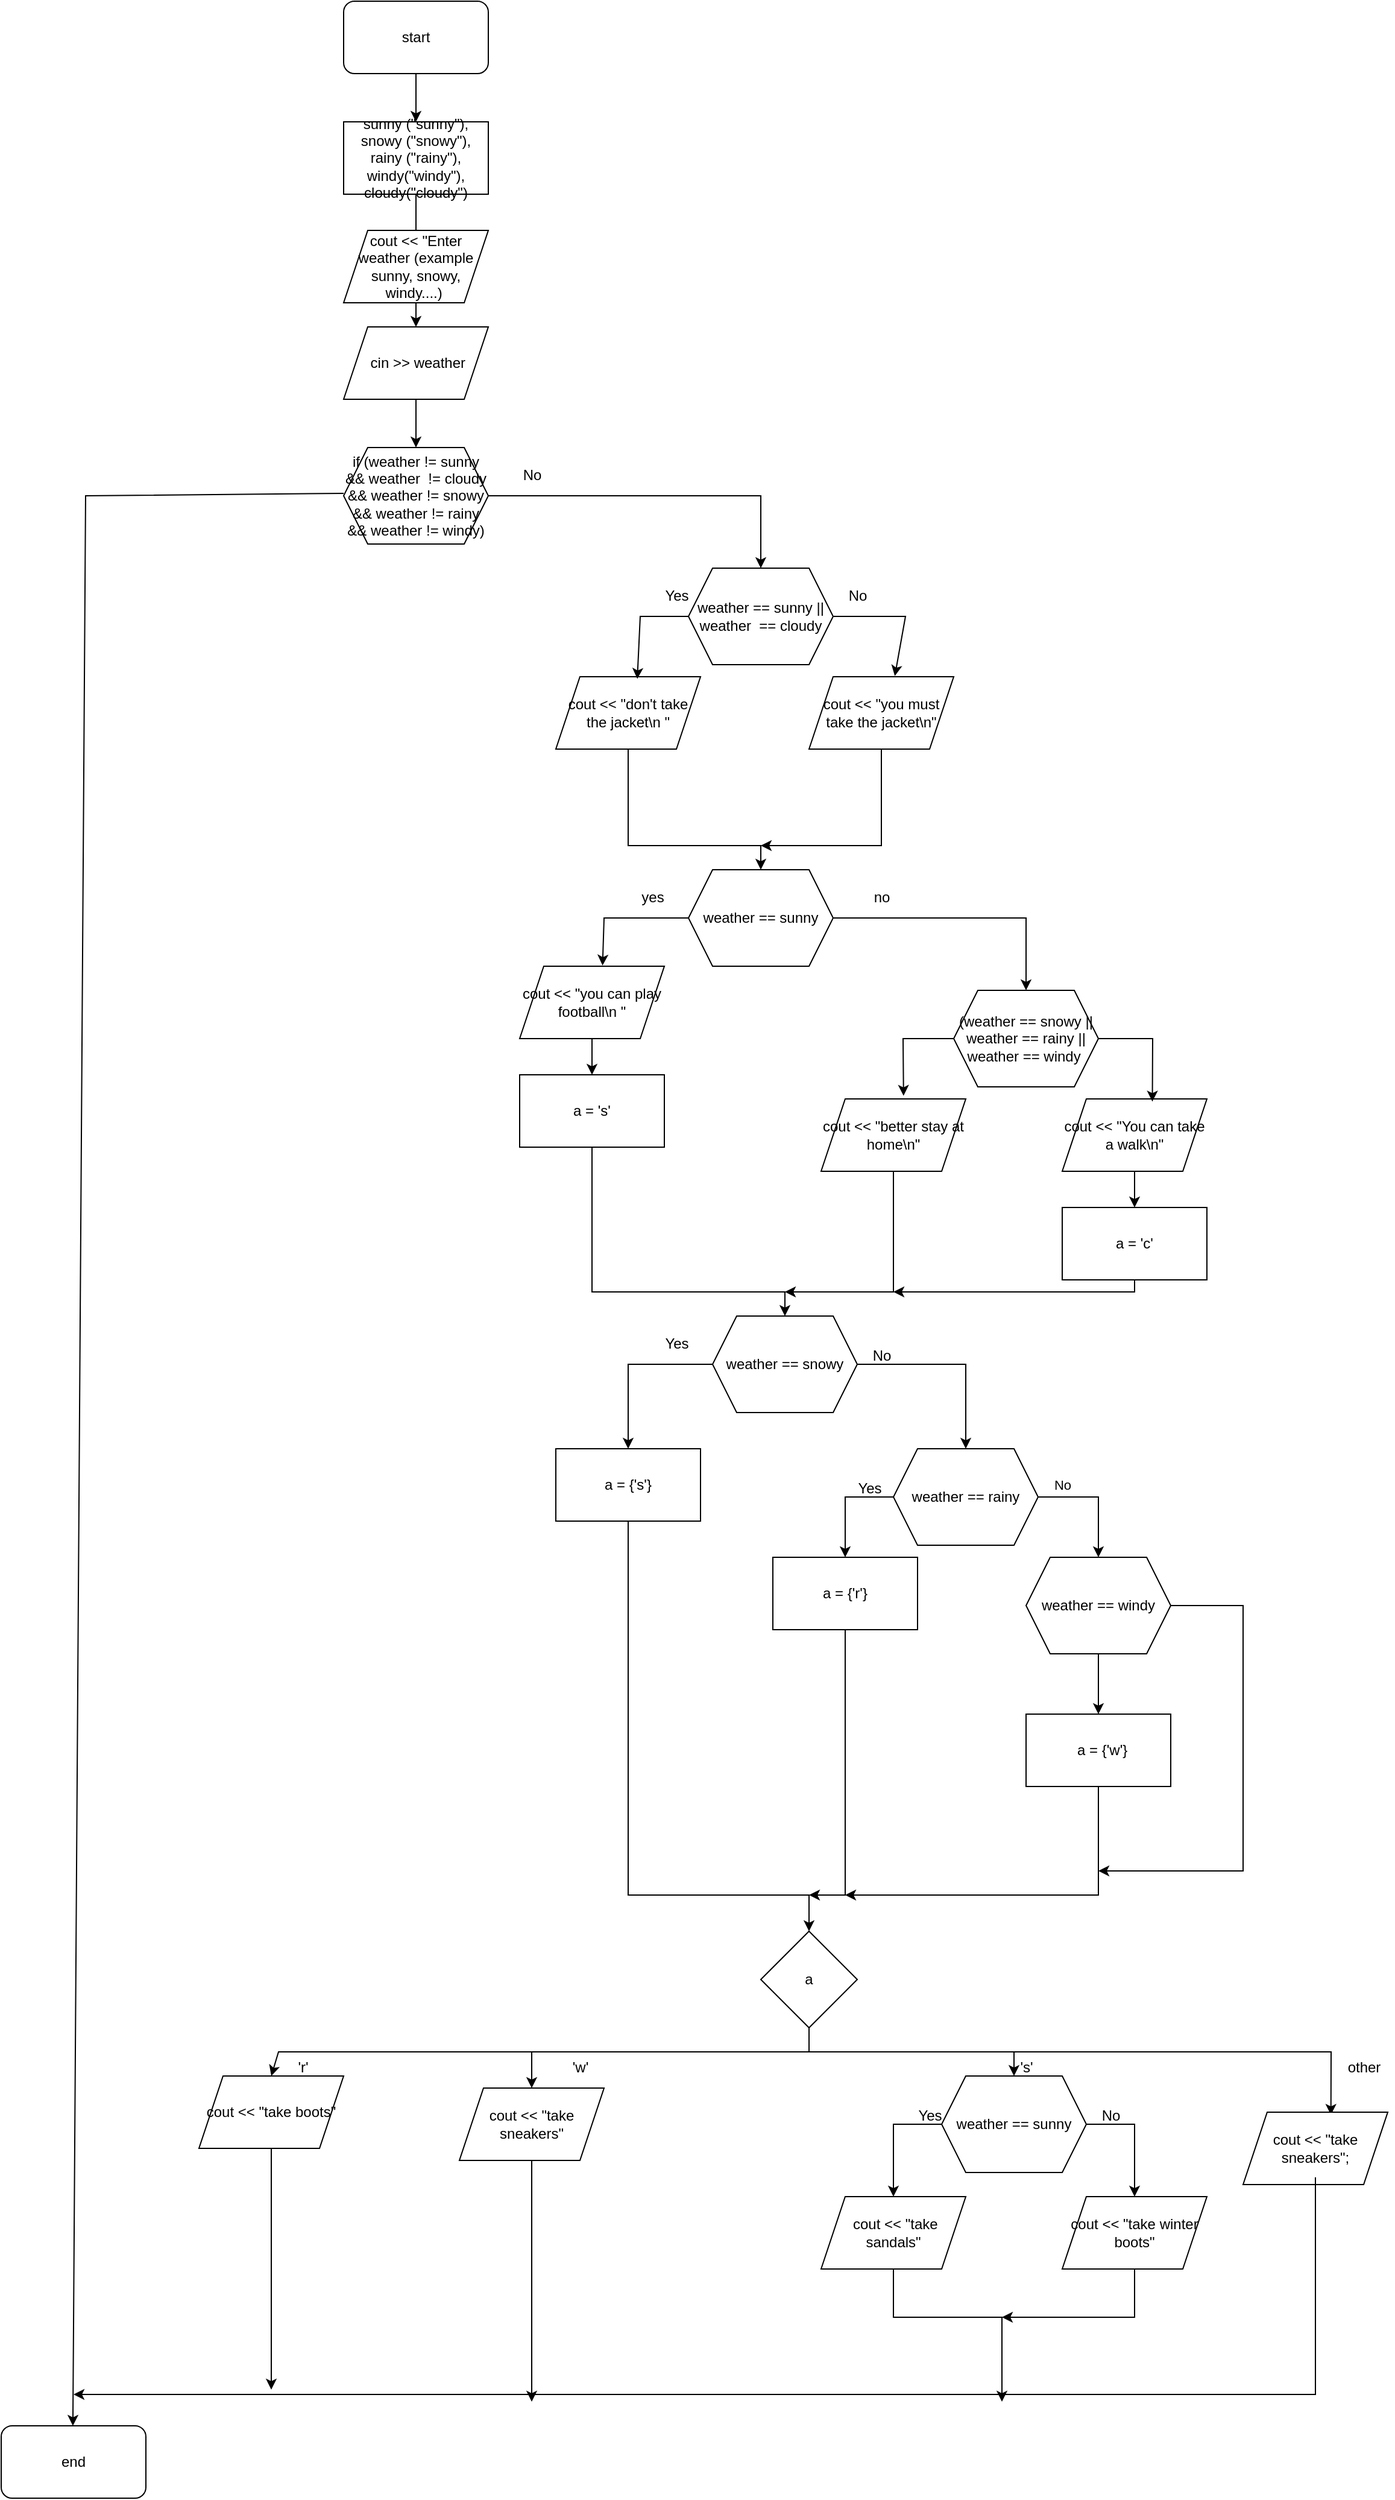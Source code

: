 <mxfile version="22.0.3" type="device">
  <diagram id="C5RBs43oDa-KdzZeNtuy" name="Page-1">
    <mxGraphModel dx="3453" dy="2020" grid="1" gridSize="10" guides="1" tooltips="1" connect="1" arrows="1" fold="1" page="1" pageScale="1" pageWidth="827" pageHeight="1169" math="0" shadow="0">
      <root>
        <mxCell id="WIyWlLk6GJQsqaUBKTNV-0" />
        <mxCell id="WIyWlLk6GJQsqaUBKTNV-1" parent="WIyWlLk6GJQsqaUBKTNV-0" />
        <mxCell id="ZUPhTyB6txjvYu3BvW0j-2" value="" style="edgeStyle=orthogonalEdgeStyle;rounded=0;orthogonalLoop=1;jettySize=auto;html=1;" edge="1" parent="WIyWlLk6GJQsqaUBKTNV-1" source="ZUPhTyB6txjvYu3BvW0j-0" target="ZUPhTyB6txjvYu3BvW0j-1">
          <mxGeometry relative="1" as="geometry" />
        </mxCell>
        <mxCell id="ZUPhTyB6txjvYu3BvW0j-0" value="start" style="rounded=1;whiteSpace=wrap;html=1;" vertex="1" parent="WIyWlLk6GJQsqaUBKTNV-1">
          <mxGeometry x="294" y="50" width="120" height="60" as="geometry" />
        </mxCell>
        <mxCell id="ZUPhTyB6txjvYu3BvW0j-5" value="" style="edgeStyle=orthogonalEdgeStyle;rounded=0;orthogonalLoop=1;jettySize=auto;html=1;" edge="1" parent="WIyWlLk6GJQsqaUBKTNV-1" source="ZUPhTyB6txjvYu3BvW0j-1" target="ZUPhTyB6txjvYu3BvW0j-4">
          <mxGeometry relative="1" as="geometry" />
        </mxCell>
        <mxCell id="ZUPhTyB6txjvYu3BvW0j-1" value="sunny (&quot;sunny&quot;), snowy (&quot;snowy&quot;), rainy (&quot;rainy&quot;), windy(&quot;windy&quot;), cloudy(&quot;cloudy&quot;)" style="rounded=0;whiteSpace=wrap;html=1;" vertex="1" parent="WIyWlLk6GJQsqaUBKTNV-1">
          <mxGeometry x="294" y="150" width="120" height="60" as="geometry" />
        </mxCell>
        <mxCell id="ZUPhTyB6txjvYu3BvW0j-3" value="cout &amp;lt;&amp;lt; &quot;Enter weather (example sunny, snowy, windy....)&amp;nbsp;" style="shape=parallelogram;perimeter=parallelogramPerimeter;whiteSpace=wrap;html=1;fixedSize=1;" vertex="1" parent="WIyWlLk6GJQsqaUBKTNV-1">
          <mxGeometry x="294" y="240" width="120" height="60" as="geometry" />
        </mxCell>
        <mxCell id="ZUPhTyB6txjvYu3BvW0j-8" value="" style="edgeStyle=orthogonalEdgeStyle;rounded=0;orthogonalLoop=1;jettySize=auto;html=1;" edge="1" parent="WIyWlLk6GJQsqaUBKTNV-1" source="ZUPhTyB6txjvYu3BvW0j-4" target="ZUPhTyB6txjvYu3BvW0j-7">
          <mxGeometry relative="1" as="geometry" />
        </mxCell>
        <mxCell id="ZUPhTyB6txjvYu3BvW0j-4" value="&amp;nbsp;cin &amp;gt;&amp;gt; weather" style="shape=parallelogram;perimeter=parallelogramPerimeter;whiteSpace=wrap;html=1;fixedSize=1;" vertex="1" parent="WIyWlLk6GJQsqaUBKTNV-1">
          <mxGeometry x="294" y="320" width="120" height="60" as="geometry" />
        </mxCell>
        <mxCell id="ZUPhTyB6txjvYu3BvW0j-7" value="if (weather != sunny &amp;amp;&amp;amp; weather&amp;nbsp; != cloudy &amp;amp;&amp;amp; weather != snowy &amp;amp;&amp;amp; weather != rainy &amp;amp;&amp;amp; weather != windy)" style="shape=hexagon;perimeter=hexagonPerimeter2;whiteSpace=wrap;html=1;fixedSize=1;" vertex="1" parent="WIyWlLk6GJQsqaUBKTNV-1">
          <mxGeometry x="294" y="420" width="120" height="80" as="geometry" />
        </mxCell>
        <mxCell id="ZUPhTyB6txjvYu3BvW0j-10" value="" style="endArrow=classic;html=1;rounded=0;exitX=1;exitY=0.5;exitDx=0;exitDy=0;entryX=0.5;entryY=0;entryDx=0;entryDy=0;" edge="1" parent="WIyWlLk6GJQsqaUBKTNV-1" source="ZUPhTyB6txjvYu3BvW0j-7" target="ZUPhTyB6txjvYu3BvW0j-12">
          <mxGeometry width="50" height="50" relative="1" as="geometry">
            <mxPoint x="390" y="340" as="sourcePoint" />
            <mxPoint x="610" y="460" as="targetPoint" />
            <Array as="points">
              <mxPoint x="640" y="460" />
            </Array>
          </mxGeometry>
        </mxCell>
        <mxCell id="ZUPhTyB6txjvYu3BvW0j-11" value="No" style="text;html=1;align=center;verticalAlign=middle;resizable=0;points=[];autosize=1;strokeColor=none;fillColor=none;" vertex="1" parent="WIyWlLk6GJQsqaUBKTNV-1">
          <mxGeometry x="430" y="428" width="40" height="30" as="geometry" />
        </mxCell>
        <mxCell id="ZUPhTyB6txjvYu3BvW0j-12" value="weather == sunny || weather&amp;nbsp; == cloudy" style="shape=hexagon;perimeter=hexagonPerimeter2;whiteSpace=wrap;html=1;fixedSize=1;" vertex="1" parent="WIyWlLk6GJQsqaUBKTNV-1">
          <mxGeometry x="580" y="520" width="120" height="80" as="geometry" />
        </mxCell>
        <mxCell id="ZUPhTyB6txjvYu3BvW0j-13" value="cout &amp;lt;&amp;lt; &quot;don&#39;t take the jacket\n &quot;" style="shape=parallelogram;perimeter=parallelogramPerimeter;whiteSpace=wrap;html=1;fixedSize=1;" vertex="1" parent="WIyWlLk6GJQsqaUBKTNV-1">
          <mxGeometry x="470" y="610" width="120" height="60" as="geometry" />
        </mxCell>
        <mxCell id="ZUPhTyB6txjvYu3BvW0j-14" value="cout &amp;lt;&amp;lt; &quot;you must take the jacket\n&quot;" style="shape=parallelogram;perimeter=parallelogramPerimeter;whiteSpace=wrap;html=1;fixedSize=1;" vertex="1" parent="WIyWlLk6GJQsqaUBKTNV-1">
          <mxGeometry x="680" y="610" width="120" height="60" as="geometry" />
        </mxCell>
        <mxCell id="ZUPhTyB6txjvYu3BvW0j-15" value="" style="endArrow=classic;html=1;rounded=0;exitX=0;exitY=0.5;exitDx=0;exitDy=0;entryX=0.563;entryY=0.03;entryDx=0;entryDy=0;entryPerimeter=0;" edge="1" parent="WIyWlLk6GJQsqaUBKTNV-1" source="ZUPhTyB6txjvYu3BvW0j-12" target="ZUPhTyB6txjvYu3BvW0j-13">
          <mxGeometry width="50" height="50" relative="1" as="geometry">
            <mxPoint x="390" y="710" as="sourcePoint" />
            <mxPoint x="440" y="660" as="targetPoint" />
            <Array as="points">
              <mxPoint x="540" y="560" />
            </Array>
          </mxGeometry>
        </mxCell>
        <mxCell id="ZUPhTyB6txjvYu3BvW0j-16" value="" style="endArrow=classic;html=1;rounded=0;exitX=1;exitY=0.5;exitDx=0;exitDy=0;entryX=0.593;entryY=-0.01;entryDx=0;entryDy=0;entryPerimeter=0;" edge="1" parent="WIyWlLk6GJQsqaUBKTNV-1" source="ZUPhTyB6txjvYu3BvW0j-12" target="ZUPhTyB6txjvYu3BvW0j-14">
          <mxGeometry width="50" height="50" relative="1" as="geometry">
            <mxPoint x="390" y="710" as="sourcePoint" />
            <mxPoint x="440" y="660" as="targetPoint" />
            <Array as="points">
              <mxPoint x="760" y="560" />
            </Array>
          </mxGeometry>
        </mxCell>
        <mxCell id="ZUPhTyB6txjvYu3BvW0j-17" value="Yes" style="text;html=1;align=center;verticalAlign=middle;resizable=0;points=[];autosize=1;strokeColor=none;fillColor=none;" vertex="1" parent="WIyWlLk6GJQsqaUBKTNV-1">
          <mxGeometry x="550" y="528" width="40" height="30" as="geometry" />
        </mxCell>
        <mxCell id="ZUPhTyB6txjvYu3BvW0j-18" value="No" style="text;html=1;align=center;verticalAlign=middle;resizable=0;points=[];autosize=1;strokeColor=none;fillColor=none;" vertex="1" parent="WIyWlLk6GJQsqaUBKTNV-1">
          <mxGeometry x="700" y="528" width="40" height="30" as="geometry" />
        </mxCell>
        <mxCell id="ZUPhTyB6txjvYu3BvW0j-19" value="weather == sunny" style="shape=hexagon;perimeter=hexagonPerimeter2;whiteSpace=wrap;html=1;fixedSize=1;" vertex="1" parent="WIyWlLk6GJQsqaUBKTNV-1">
          <mxGeometry x="580" y="770" width="120" height="80" as="geometry" />
        </mxCell>
        <mxCell id="ZUPhTyB6txjvYu3BvW0j-20" value="" style="endArrow=classic;html=1;rounded=0;exitX=0.5;exitY=1;exitDx=0;exitDy=0;entryX=0.5;entryY=0;entryDx=0;entryDy=0;" edge="1" parent="WIyWlLk6GJQsqaUBKTNV-1" source="ZUPhTyB6txjvYu3BvW0j-13" target="ZUPhTyB6txjvYu3BvW0j-19">
          <mxGeometry width="50" height="50" relative="1" as="geometry">
            <mxPoint x="390" y="710" as="sourcePoint" />
            <mxPoint x="440" y="660" as="targetPoint" />
            <Array as="points">
              <mxPoint x="530" y="750" />
              <mxPoint x="640" y="750" />
            </Array>
          </mxGeometry>
        </mxCell>
        <mxCell id="ZUPhTyB6txjvYu3BvW0j-21" value="" style="endArrow=classic;html=1;rounded=0;exitX=0.5;exitY=1;exitDx=0;exitDy=0;" edge="1" parent="WIyWlLk6GJQsqaUBKTNV-1" source="ZUPhTyB6txjvYu3BvW0j-14">
          <mxGeometry width="50" height="50" relative="1" as="geometry">
            <mxPoint x="390" y="710" as="sourcePoint" />
            <mxPoint x="640" y="750" as="targetPoint" />
            <Array as="points">
              <mxPoint x="740" y="750" />
            </Array>
          </mxGeometry>
        </mxCell>
        <mxCell id="ZUPhTyB6txjvYu3BvW0j-23" value="" style="endArrow=classic;html=1;rounded=0;exitX=0;exitY=0.5;exitDx=0;exitDy=0;entryX=0.573;entryY=-0.01;entryDx=0;entryDy=0;entryPerimeter=0;" edge="1" parent="WIyWlLk6GJQsqaUBKTNV-1" source="ZUPhTyB6txjvYu3BvW0j-19" target="ZUPhTyB6txjvYu3BvW0j-26">
          <mxGeometry width="50" height="50" relative="1" as="geometry">
            <mxPoint x="390" y="710" as="sourcePoint" />
            <mxPoint x="520" y="810" as="targetPoint" />
            <Array as="points">
              <mxPoint x="510" y="810" />
            </Array>
          </mxGeometry>
        </mxCell>
        <mxCell id="ZUPhTyB6txjvYu3BvW0j-24" value="yes" style="text;html=1;align=center;verticalAlign=middle;resizable=0;points=[];autosize=1;strokeColor=none;fillColor=none;" vertex="1" parent="WIyWlLk6GJQsqaUBKTNV-1">
          <mxGeometry x="530" y="778" width="40" height="30" as="geometry" />
        </mxCell>
        <mxCell id="ZUPhTyB6txjvYu3BvW0j-25" value="no" style="text;html=1;align=center;verticalAlign=middle;resizable=0;points=[];autosize=1;strokeColor=none;fillColor=none;" vertex="1" parent="WIyWlLk6GJQsqaUBKTNV-1">
          <mxGeometry x="720" y="778" width="40" height="30" as="geometry" />
        </mxCell>
        <mxCell id="ZUPhTyB6txjvYu3BvW0j-29" value="" style="edgeStyle=orthogonalEdgeStyle;rounded=0;orthogonalLoop=1;jettySize=auto;html=1;" edge="1" parent="WIyWlLk6GJQsqaUBKTNV-1" source="ZUPhTyB6txjvYu3BvW0j-26" target="ZUPhTyB6txjvYu3BvW0j-28">
          <mxGeometry relative="1" as="geometry" />
        </mxCell>
        <mxCell id="ZUPhTyB6txjvYu3BvW0j-26" value="cout &amp;lt;&amp;lt; &quot;you can play football\n &quot;" style="shape=parallelogram;perimeter=parallelogramPerimeter;whiteSpace=wrap;html=1;fixedSize=1;" vertex="1" parent="WIyWlLk6GJQsqaUBKTNV-1">
          <mxGeometry x="440" y="850" width="120" height="60" as="geometry" />
        </mxCell>
        <mxCell id="ZUPhTyB6txjvYu3BvW0j-27" value="" style="endArrow=classic;html=1;rounded=0;exitX=1;exitY=0.5;exitDx=0;exitDy=0;entryX=0.5;entryY=0;entryDx=0;entryDy=0;" edge="1" parent="WIyWlLk6GJQsqaUBKTNV-1" source="ZUPhTyB6txjvYu3BvW0j-19" target="ZUPhTyB6txjvYu3BvW0j-30">
          <mxGeometry width="50" height="50" relative="1" as="geometry">
            <mxPoint x="390" y="710" as="sourcePoint" />
            <mxPoint x="780" y="810" as="targetPoint" />
            <Array as="points">
              <mxPoint x="860" y="810" />
            </Array>
          </mxGeometry>
        </mxCell>
        <mxCell id="ZUPhTyB6txjvYu3BvW0j-28" value="a = &#39;s&#39;" style="rounded=0;whiteSpace=wrap;html=1;" vertex="1" parent="WIyWlLk6GJQsqaUBKTNV-1">
          <mxGeometry x="440" y="940" width="120" height="60" as="geometry" />
        </mxCell>
        <mxCell id="ZUPhTyB6txjvYu3BvW0j-30" value="(weather == snowy || weather == rainy || weather == windy&amp;nbsp;" style="shape=hexagon;perimeter=hexagonPerimeter2;whiteSpace=wrap;html=1;fixedSize=1;" vertex="1" parent="WIyWlLk6GJQsqaUBKTNV-1">
          <mxGeometry x="800" y="870" width="120" height="80" as="geometry" />
        </mxCell>
        <mxCell id="ZUPhTyB6txjvYu3BvW0j-31" value="cout &amp;lt;&amp;lt; &quot;better stay at home\n&quot;" style="shape=parallelogram;perimeter=parallelogramPerimeter;whiteSpace=wrap;html=1;fixedSize=1;" vertex="1" parent="WIyWlLk6GJQsqaUBKTNV-1">
          <mxGeometry x="690" y="960" width="120" height="60" as="geometry" />
        </mxCell>
        <mxCell id="ZUPhTyB6txjvYu3BvW0j-36" value="" style="edgeStyle=orthogonalEdgeStyle;rounded=0;orthogonalLoop=1;jettySize=auto;html=1;" edge="1" parent="WIyWlLk6GJQsqaUBKTNV-1" source="ZUPhTyB6txjvYu3BvW0j-32" target="ZUPhTyB6txjvYu3BvW0j-35">
          <mxGeometry relative="1" as="geometry" />
        </mxCell>
        <mxCell id="ZUPhTyB6txjvYu3BvW0j-32" value="cout &amp;lt;&amp;lt; &quot;You can take a walk\n&quot;" style="shape=parallelogram;perimeter=parallelogramPerimeter;whiteSpace=wrap;html=1;fixedSize=1;" vertex="1" parent="WIyWlLk6GJQsqaUBKTNV-1">
          <mxGeometry x="890" y="960" width="120" height="60" as="geometry" />
        </mxCell>
        <mxCell id="ZUPhTyB6txjvYu3BvW0j-33" value="" style="endArrow=classic;html=1;rounded=0;exitX=0;exitY=0.5;exitDx=0;exitDy=0;entryX=0.57;entryY=-0.043;entryDx=0;entryDy=0;entryPerimeter=0;" edge="1" parent="WIyWlLk6GJQsqaUBKTNV-1" source="ZUPhTyB6txjvYu3BvW0j-30" target="ZUPhTyB6txjvYu3BvW0j-31">
          <mxGeometry width="50" height="50" relative="1" as="geometry">
            <mxPoint x="650" y="870" as="sourcePoint" />
            <mxPoint x="700" y="820" as="targetPoint" />
            <Array as="points">
              <mxPoint x="758" y="910" />
            </Array>
          </mxGeometry>
        </mxCell>
        <mxCell id="ZUPhTyB6txjvYu3BvW0j-34" value="" style="endArrow=classic;html=1;rounded=0;exitX=1;exitY=0.5;exitDx=0;exitDy=0;entryX=0.623;entryY=0.037;entryDx=0;entryDy=0;entryPerimeter=0;" edge="1" parent="WIyWlLk6GJQsqaUBKTNV-1" source="ZUPhTyB6txjvYu3BvW0j-30" target="ZUPhTyB6txjvYu3BvW0j-32">
          <mxGeometry width="50" height="50" relative="1" as="geometry">
            <mxPoint x="650" y="870" as="sourcePoint" />
            <mxPoint x="700" y="820" as="targetPoint" />
            <Array as="points">
              <mxPoint x="965" y="910" />
            </Array>
          </mxGeometry>
        </mxCell>
        <mxCell id="ZUPhTyB6txjvYu3BvW0j-35" value="a = &#39;c&#39;" style="rounded=0;whiteSpace=wrap;html=1;" vertex="1" parent="WIyWlLk6GJQsqaUBKTNV-1">
          <mxGeometry x="890" y="1050" width="120" height="60" as="geometry" />
        </mxCell>
        <mxCell id="ZUPhTyB6txjvYu3BvW0j-37" value="weather == snowy" style="shape=hexagon;perimeter=hexagonPerimeter2;whiteSpace=wrap;html=1;fixedSize=1;" vertex="1" parent="WIyWlLk6GJQsqaUBKTNV-1">
          <mxGeometry x="600" y="1140" width="120" height="80" as="geometry" />
        </mxCell>
        <mxCell id="ZUPhTyB6txjvYu3BvW0j-38" value="" style="endArrow=classic;html=1;rounded=0;exitX=0.5;exitY=1;exitDx=0;exitDy=0;entryX=0.5;entryY=0;entryDx=0;entryDy=0;" edge="1" parent="WIyWlLk6GJQsqaUBKTNV-1" source="ZUPhTyB6txjvYu3BvW0j-28" target="ZUPhTyB6txjvYu3BvW0j-37">
          <mxGeometry width="50" height="50" relative="1" as="geometry">
            <mxPoint x="650" y="1050" as="sourcePoint" />
            <mxPoint x="700" y="1000" as="targetPoint" />
            <Array as="points">
              <mxPoint x="500" y="1120" />
              <mxPoint x="660" y="1120" />
            </Array>
          </mxGeometry>
        </mxCell>
        <mxCell id="ZUPhTyB6txjvYu3BvW0j-39" value="" style="endArrow=classic;html=1;rounded=0;exitX=0.5;exitY=1;exitDx=0;exitDy=0;" edge="1" parent="WIyWlLk6GJQsqaUBKTNV-1" source="ZUPhTyB6txjvYu3BvW0j-31">
          <mxGeometry width="50" height="50" relative="1" as="geometry">
            <mxPoint x="650" y="1050" as="sourcePoint" />
            <mxPoint x="660" y="1120" as="targetPoint" />
            <Array as="points">
              <mxPoint x="750" y="1120" />
            </Array>
          </mxGeometry>
        </mxCell>
        <mxCell id="ZUPhTyB6txjvYu3BvW0j-40" value="" style="endArrow=classic;html=1;rounded=0;exitX=0.5;exitY=1;exitDx=0;exitDy=0;" edge="1" parent="WIyWlLk6GJQsqaUBKTNV-1" source="ZUPhTyB6txjvYu3BvW0j-35">
          <mxGeometry width="50" height="50" relative="1" as="geometry">
            <mxPoint x="650" y="1050" as="sourcePoint" />
            <mxPoint x="750" y="1120" as="targetPoint" />
            <Array as="points">
              <mxPoint x="950" y="1120" />
            </Array>
          </mxGeometry>
        </mxCell>
        <mxCell id="ZUPhTyB6txjvYu3BvW0j-41" value="" style="endArrow=classic;html=1;rounded=0;exitX=0;exitY=0.5;exitDx=0;exitDy=0;" edge="1" parent="WIyWlLk6GJQsqaUBKTNV-1" source="ZUPhTyB6txjvYu3BvW0j-37" target="ZUPhTyB6txjvYu3BvW0j-42">
          <mxGeometry width="50" height="50" relative="1" as="geometry">
            <mxPoint x="650" y="1310" as="sourcePoint" />
            <mxPoint x="530" y="1280" as="targetPoint" />
            <Array as="points">
              <mxPoint x="530" y="1180" />
            </Array>
          </mxGeometry>
        </mxCell>
        <mxCell id="ZUPhTyB6txjvYu3BvW0j-42" value="a = {&#39;s&#39;}" style="rounded=0;whiteSpace=wrap;html=1;" vertex="1" parent="WIyWlLk6GJQsqaUBKTNV-1">
          <mxGeometry x="470" y="1250" width="120" height="60" as="geometry" />
        </mxCell>
        <mxCell id="ZUPhTyB6txjvYu3BvW0j-45" value="Yes" style="text;html=1;align=center;verticalAlign=middle;resizable=0;points=[];autosize=1;strokeColor=none;fillColor=none;" vertex="1" parent="WIyWlLk6GJQsqaUBKTNV-1">
          <mxGeometry x="550" y="1148" width="40" height="30" as="geometry" />
        </mxCell>
        <mxCell id="ZUPhTyB6txjvYu3BvW0j-46" value="weather == rainy" style="shape=hexagon;perimeter=hexagonPerimeter2;whiteSpace=wrap;html=1;fixedSize=1;" vertex="1" parent="WIyWlLk6GJQsqaUBKTNV-1">
          <mxGeometry x="750" y="1250" width="120" height="80" as="geometry" />
        </mxCell>
        <mxCell id="ZUPhTyB6txjvYu3BvW0j-47" value="" style="endArrow=classic;html=1;rounded=0;exitX=1;exitY=0.5;exitDx=0;exitDy=0;entryX=0.5;entryY=0;entryDx=0;entryDy=0;" edge="1" parent="WIyWlLk6GJQsqaUBKTNV-1" source="ZUPhTyB6txjvYu3BvW0j-37" target="ZUPhTyB6txjvYu3BvW0j-46">
          <mxGeometry width="50" height="50" relative="1" as="geometry">
            <mxPoint x="650" y="1310" as="sourcePoint" />
            <mxPoint x="700" y="1260" as="targetPoint" />
            <Array as="points">
              <mxPoint x="810" y="1180" />
            </Array>
          </mxGeometry>
        </mxCell>
        <mxCell id="ZUPhTyB6txjvYu3BvW0j-48" value="No" style="text;html=1;align=center;verticalAlign=middle;resizable=0;points=[];autosize=1;strokeColor=none;fillColor=none;" vertex="1" parent="WIyWlLk6GJQsqaUBKTNV-1">
          <mxGeometry x="720" y="1158" width="40" height="30" as="geometry" />
        </mxCell>
        <mxCell id="ZUPhTyB6txjvYu3BvW0j-49" value="" style="endArrow=classic;html=1;rounded=0;exitX=0;exitY=0.5;exitDx=0;exitDy=0;" edge="1" parent="WIyWlLk6GJQsqaUBKTNV-1" source="ZUPhTyB6txjvYu3BvW0j-46" target="ZUPhTyB6txjvYu3BvW0j-50">
          <mxGeometry width="50" height="50" relative="1" as="geometry">
            <mxPoint x="650" y="1310" as="sourcePoint" />
            <mxPoint x="710" y="1350" as="targetPoint" />
            <Array as="points">
              <mxPoint x="710" y="1290" />
            </Array>
          </mxGeometry>
        </mxCell>
        <mxCell id="ZUPhTyB6txjvYu3BvW0j-50" value="a = {&#39;r&#39;}" style="rounded=0;whiteSpace=wrap;html=1;" vertex="1" parent="WIyWlLk6GJQsqaUBKTNV-1">
          <mxGeometry x="650" y="1340" width="120" height="60" as="geometry" />
        </mxCell>
        <mxCell id="ZUPhTyB6txjvYu3BvW0j-56" value="" style="edgeStyle=orthogonalEdgeStyle;rounded=0;orthogonalLoop=1;jettySize=auto;html=1;" edge="1" parent="WIyWlLk6GJQsqaUBKTNV-1" source="ZUPhTyB6txjvYu3BvW0j-51" target="ZUPhTyB6txjvYu3BvW0j-55">
          <mxGeometry relative="1" as="geometry" />
        </mxCell>
        <mxCell id="ZUPhTyB6txjvYu3BvW0j-51" value="weather == windy" style="shape=hexagon;perimeter=hexagonPerimeter2;whiteSpace=wrap;html=1;fixedSize=1;" vertex="1" parent="WIyWlLk6GJQsqaUBKTNV-1">
          <mxGeometry x="860" y="1340" width="120" height="80" as="geometry" />
        </mxCell>
        <mxCell id="ZUPhTyB6txjvYu3BvW0j-52" value="" style="endArrow=classic;html=1;rounded=0;exitX=1;exitY=0.5;exitDx=0;exitDy=0;entryX=0.5;entryY=0;entryDx=0;entryDy=0;" edge="1" parent="WIyWlLk6GJQsqaUBKTNV-1" source="ZUPhTyB6txjvYu3BvW0j-46" target="ZUPhTyB6txjvYu3BvW0j-51">
          <mxGeometry width="50" height="50" relative="1" as="geometry">
            <mxPoint x="650" y="1310" as="sourcePoint" />
            <mxPoint x="700" y="1260" as="targetPoint" />
            <Array as="points">
              <mxPoint x="920" y="1290" />
            </Array>
          </mxGeometry>
        </mxCell>
        <mxCell id="ZUPhTyB6txjvYu3BvW0j-54" value="No" style="edgeLabel;html=1;align=center;verticalAlign=middle;resizable=0;points=[];" vertex="1" connectable="0" parent="ZUPhTyB6txjvYu3BvW0j-52">
          <mxGeometry x="-0.32" y="4" relative="1" as="geometry">
            <mxPoint x="-14" y="-6" as="offset" />
          </mxGeometry>
        </mxCell>
        <mxCell id="ZUPhTyB6txjvYu3BvW0j-53" value="Yes" style="text;html=1;align=center;verticalAlign=middle;resizable=0;points=[];autosize=1;strokeColor=none;fillColor=none;" vertex="1" parent="WIyWlLk6GJQsqaUBKTNV-1">
          <mxGeometry x="710" y="1268" width="40" height="30" as="geometry" />
        </mxCell>
        <mxCell id="ZUPhTyB6txjvYu3BvW0j-55" value="&amp;nbsp; a = {&#39;w&#39;}" style="rounded=0;whiteSpace=wrap;html=1;" vertex="1" parent="WIyWlLk6GJQsqaUBKTNV-1">
          <mxGeometry x="860" y="1470" width="120" height="60" as="geometry" />
        </mxCell>
        <mxCell id="ZUPhTyB6txjvYu3BvW0j-57" value="" style="endArrow=classic;html=1;rounded=0;exitX=1;exitY=0.5;exitDx=0;exitDy=0;" edge="1" parent="WIyWlLk6GJQsqaUBKTNV-1" source="ZUPhTyB6txjvYu3BvW0j-51">
          <mxGeometry width="50" height="50" relative="1" as="geometry">
            <mxPoint x="650" y="1370" as="sourcePoint" />
            <mxPoint x="920" y="1600" as="targetPoint" />
            <Array as="points">
              <mxPoint x="1040" y="1380" />
              <mxPoint x="1040" y="1500" />
              <mxPoint x="1040" y="1600" />
            </Array>
          </mxGeometry>
        </mxCell>
        <mxCell id="ZUPhTyB6txjvYu3BvW0j-58" value="a" style="rhombus;whiteSpace=wrap;html=1;" vertex="1" parent="WIyWlLk6GJQsqaUBKTNV-1">
          <mxGeometry x="640" y="1650" width="80" height="80" as="geometry" />
        </mxCell>
        <mxCell id="ZUPhTyB6txjvYu3BvW0j-59" value="" style="endArrow=classic;html=1;rounded=0;exitX=0.5;exitY=1;exitDx=0;exitDy=0;entryX=0.5;entryY=0;entryDx=0;entryDy=0;" edge="1" parent="WIyWlLk6GJQsqaUBKTNV-1" source="ZUPhTyB6txjvYu3BvW0j-42" target="ZUPhTyB6txjvYu3BvW0j-58">
          <mxGeometry width="50" height="50" relative="1" as="geometry">
            <mxPoint x="650" y="1560" as="sourcePoint" />
            <mxPoint x="700" y="1510" as="targetPoint" />
            <Array as="points">
              <mxPoint x="530" y="1620" />
              <mxPoint x="680" y="1620" />
            </Array>
          </mxGeometry>
        </mxCell>
        <mxCell id="ZUPhTyB6txjvYu3BvW0j-60" value="" style="endArrow=classic;html=1;rounded=0;exitX=0.5;exitY=1;exitDx=0;exitDy=0;" edge="1" parent="WIyWlLk6GJQsqaUBKTNV-1" source="ZUPhTyB6txjvYu3BvW0j-50">
          <mxGeometry width="50" height="50" relative="1" as="geometry">
            <mxPoint x="650" y="1560" as="sourcePoint" />
            <mxPoint x="680" y="1620" as="targetPoint" />
            <Array as="points">
              <mxPoint x="710" y="1620" />
            </Array>
          </mxGeometry>
        </mxCell>
        <mxCell id="ZUPhTyB6txjvYu3BvW0j-62" value="" style="endArrow=classic;html=1;rounded=0;exitX=0.5;exitY=1;exitDx=0;exitDy=0;" edge="1" parent="WIyWlLk6GJQsqaUBKTNV-1" source="ZUPhTyB6txjvYu3BvW0j-55">
          <mxGeometry width="50" height="50" relative="1" as="geometry">
            <mxPoint x="650" y="1560" as="sourcePoint" />
            <mxPoint x="710" y="1620" as="targetPoint" />
            <Array as="points">
              <mxPoint x="920" y="1620" />
            </Array>
          </mxGeometry>
        </mxCell>
        <mxCell id="ZUPhTyB6txjvYu3BvW0j-63" value="cout &amp;lt;&amp;lt; &quot;take boots&quot;" style="shape=parallelogram;perimeter=parallelogramPerimeter;whiteSpace=wrap;html=1;fixedSize=1;" vertex="1" parent="WIyWlLk6GJQsqaUBKTNV-1">
          <mxGeometry x="174" y="1770" width="120" height="60" as="geometry" />
        </mxCell>
        <mxCell id="ZUPhTyB6txjvYu3BvW0j-64" value="" style="endArrow=classic;html=1;rounded=0;exitX=0.5;exitY=1;exitDx=0;exitDy=0;entryX=0.5;entryY=0;entryDx=0;entryDy=0;" edge="1" parent="WIyWlLk6GJQsqaUBKTNV-1" source="ZUPhTyB6txjvYu3BvW0j-58" target="ZUPhTyB6txjvYu3BvW0j-63">
          <mxGeometry width="50" height="50" relative="1" as="geometry">
            <mxPoint x="670" y="1730" as="sourcePoint" />
            <mxPoint x="720" y="1680" as="targetPoint" />
            <Array as="points">
              <mxPoint x="680" y="1750" />
              <mxPoint x="240" y="1750" />
            </Array>
          </mxGeometry>
        </mxCell>
        <mxCell id="ZUPhTyB6txjvYu3BvW0j-65" value="cout &amp;lt;&amp;lt; &quot;take sneakers&quot;" style="shape=parallelogram;perimeter=parallelogramPerimeter;whiteSpace=wrap;html=1;fixedSize=1;" vertex="1" parent="WIyWlLk6GJQsqaUBKTNV-1">
          <mxGeometry x="390" y="1780" width="120" height="60" as="geometry" />
        </mxCell>
        <mxCell id="ZUPhTyB6txjvYu3BvW0j-66" value="" style="endArrow=classic;html=1;rounded=0;" edge="1" parent="WIyWlLk6GJQsqaUBKTNV-1" target="ZUPhTyB6txjvYu3BvW0j-65">
          <mxGeometry width="50" height="50" relative="1" as="geometry">
            <mxPoint x="450" y="1750" as="sourcePoint" />
            <mxPoint x="720" y="1680" as="targetPoint" />
          </mxGeometry>
        </mxCell>
        <mxCell id="ZUPhTyB6txjvYu3BvW0j-67" value="" style="endArrow=classic;html=1;rounded=0;entryX=0.607;entryY=0.037;entryDx=0;entryDy=0;entryPerimeter=0;" edge="1" parent="WIyWlLk6GJQsqaUBKTNV-1" target="ZUPhTyB6txjvYu3BvW0j-68">
          <mxGeometry width="50" height="50" relative="1" as="geometry">
            <mxPoint x="680" y="1750" as="sourcePoint" />
            <mxPoint x="1040" y="1750" as="targetPoint" />
            <Array as="points">
              <mxPoint x="1113" y="1750" />
            </Array>
          </mxGeometry>
        </mxCell>
        <mxCell id="ZUPhTyB6txjvYu3BvW0j-68" value="cout &amp;lt;&amp;lt; &quot;take sneakers&quot;;" style="shape=parallelogram;perimeter=parallelogramPerimeter;whiteSpace=wrap;html=1;fixedSize=1;" vertex="1" parent="WIyWlLk6GJQsqaUBKTNV-1">
          <mxGeometry x="1040" y="1800" width="120" height="60" as="geometry" />
        </mxCell>
        <mxCell id="ZUPhTyB6txjvYu3BvW0j-69" value="" style="endArrow=classic;html=1;rounded=0;" edge="1" parent="WIyWlLk6GJQsqaUBKTNV-1">
          <mxGeometry width="50" height="50" relative="1" as="geometry">
            <mxPoint x="850" y="1750" as="sourcePoint" />
            <mxPoint x="850" y="1770" as="targetPoint" />
          </mxGeometry>
        </mxCell>
        <mxCell id="ZUPhTyB6txjvYu3BvW0j-70" value="weather == sunny" style="shape=hexagon;perimeter=hexagonPerimeter2;whiteSpace=wrap;html=1;fixedSize=1;" vertex="1" parent="WIyWlLk6GJQsqaUBKTNV-1">
          <mxGeometry x="790" y="1770" width="120" height="80" as="geometry" />
        </mxCell>
        <mxCell id="ZUPhTyB6txjvYu3BvW0j-71" value="" style="endArrow=classic;html=1;rounded=0;exitX=0;exitY=0.5;exitDx=0;exitDy=0;" edge="1" parent="WIyWlLk6GJQsqaUBKTNV-1" source="ZUPhTyB6txjvYu3BvW0j-70">
          <mxGeometry width="50" height="50" relative="1" as="geometry">
            <mxPoint x="670" y="1730" as="sourcePoint" />
            <mxPoint x="750" y="1870" as="targetPoint" />
            <Array as="points">
              <mxPoint x="750" y="1810" />
            </Array>
          </mxGeometry>
        </mxCell>
        <mxCell id="ZUPhTyB6txjvYu3BvW0j-72" value="" style="endArrow=classic;html=1;rounded=0;exitX=1;exitY=0.5;exitDx=0;exitDy=0;entryX=0.5;entryY=0;entryDx=0;entryDy=0;" edge="1" parent="WIyWlLk6GJQsqaUBKTNV-1" source="ZUPhTyB6txjvYu3BvW0j-70" target="ZUPhTyB6txjvYu3BvW0j-80">
          <mxGeometry width="50" height="50" relative="1" as="geometry">
            <mxPoint x="670" y="1730" as="sourcePoint" />
            <mxPoint x="950" y="1860" as="targetPoint" />
            <Array as="points">
              <mxPoint x="950" y="1810" />
            </Array>
          </mxGeometry>
        </mxCell>
        <mxCell id="ZUPhTyB6txjvYu3BvW0j-73" value="Yes" style="text;html=1;align=center;verticalAlign=middle;resizable=0;points=[];autosize=1;strokeColor=none;fillColor=none;" vertex="1" parent="WIyWlLk6GJQsqaUBKTNV-1">
          <mxGeometry x="760" y="1788" width="40" height="30" as="geometry" />
        </mxCell>
        <mxCell id="ZUPhTyB6txjvYu3BvW0j-74" value="No" style="text;html=1;align=center;verticalAlign=middle;resizable=0;points=[];autosize=1;strokeColor=none;fillColor=none;" vertex="1" parent="WIyWlLk6GJQsqaUBKTNV-1">
          <mxGeometry x="910" y="1788" width="40" height="30" as="geometry" />
        </mxCell>
        <mxCell id="ZUPhTyB6txjvYu3BvW0j-75" value="&#39;r&#39;" style="text;html=1;align=center;verticalAlign=middle;resizable=0;points=[];autosize=1;strokeColor=none;fillColor=none;" vertex="1" parent="WIyWlLk6GJQsqaUBKTNV-1">
          <mxGeometry x="245" y="1748" width="30" height="30" as="geometry" />
        </mxCell>
        <mxCell id="ZUPhTyB6txjvYu3BvW0j-76" value="&#39;w&#39;" style="text;html=1;align=center;verticalAlign=middle;resizable=0;points=[];autosize=1;strokeColor=none;fillColor=none;" vertex="1" parent="WIyWlLk6GJQsqaUBKTNV-1">
          <mxGeometry x="470" y="1748" width="40" height="30" as="geometry" />
        </mxCell>
        <mxCell id="ZUPhTyB6txjvYu3BvW0j-77" value="&#39;s&#39;" style="text;html=1;align=center;verticalAlign=middle;resizable=0;points=[];autosize=1;strokeColor=none;fillColor=none;" vertex="1" parent="WIyWlLk6GJQsqaUBKTNV-1">
          <mxGeometry x="845" y="1748" width="30" height="30" as="geometry" />
        </mxCell>
        <mxCell id="ZUPhTyB6txjvYu3BvW0j-78" value="other" style="text;html=1;align=center;verticalAlign=middle;resizable=0;points=[];autosize=1;strokeColor=none;fillColor=none;" vertex="1" parent="WIyWlLk6GJQsqaUBKTNV-1">
          <mxGeometry x="1115" y="1748" width="50" height="30" as="geometry" />
        </mxCell>
        <mxCell id="ZUPhTyB6txjvYu3BvW0j-79" value="&amp;nbsp;cout &amp;lt;&amp;lt; &quot;take sandals&quot;" style="shape=parallelogram;perimeter=parallelogramPerimeter;whiteSpace=wrap;html=1;fixedSize=1;" vertex="1" parent="WIyWlLk6GJQsqaUBKTNV-1">
          <mxGeometry x="690" y="1870" width="120" height="60" as="geometry" />
        </mxCell>
        <mxCell id="ZUPhTyB6txjvYu3BvW0j-80" value="cout &amp;lt;&amp;lt; &quot;take winter boots&quot;" style="shape=parallelogram;perimeter=parallelogramPerimeter;whiteSpace=wrap;html=1;fixedSize=1;" vertex="1" parent="WIyWlLk6GJQsqaUBKTNV-1">
          <mxGeometry x="890" y="1870" width="120" height="60" as="geometry" />
        </mxCell>
        <mxCell id="ZUPhTyB6txjvYu3BvW0j-82" value="end" style="rounded=1;whiteSpace=wrap;html=1;" vertex="1" parent="WIyWlLk6GJQsqaUBKTNV-1">
          <mxGeometry x="10" y="2060" width="120" height="60" as="geometry" />
        </mxCell>
        <mxCell id="ZUPhTyB6txjvYu3BvW0j-83" value="" style="endArrow=classic;html=1;rounded=0;exitX=0.5;exitY=1;exitDx=0;exitDy=0;" edge="1" parent="WIyWlLk6GJQsqaUBKTNV-1" source="ZUPhTyB6txjvYu3BvW0j-63">
          <mxGeometry width="50" height="50" relative="1" as="geometry">
            <mxPoint x="440" y="1910" as="sourcePoint" />
            <mxPoint x="234" y="2030" as="targetPoint" />
          </mxGeometry>
        </mxCell>
        <mxCell id="ZUPhTyB6txjvYu3BvW0j-84" value="" style="endArrow=classic;html=1;rounded=0;exitX=0.5;exitY=1;exitDx=0;exitDy=0;" edge="1" parent="WIyWlLk6GJQsqaUBKTNV-1" source="ZUPhTyB6txjvYu3BvW0j-65">
          <mxGeometry width="50" height="50" relative="1" as="geometry">
            <mxPoint x="440" y="1910" as="sourcePoint" />
            <mxPoint x="450" y="2040" as="targetPoint" />
          </mxGeometry>
        </mxCell>
        <mxCell id="ZUPhTyB6txjvYu3BvW0j-85" value="" style="endArrow=classic;html=1;rounded=0;exitX=0.5;exitY=1;exitDx=0;exitDy=0;" edge="1" parent="WIyWlLk6GJQsqaUBKTNV-1" source="ZUPhTyB6txjvYu3BvW0j-79">
          <mxGeometry width="50" height="50" relative="1" as="geometry">
            <mxPoint x="440" y="1910" as="sourcePoint" />
            <mxPoint x="840" y="2040" as="targetPoint" />
            <Array as="points">
              <mxPoint x="750" y="1970" />
              <mxPoint x="840" y="1970" />
            </Array>
          </mxGeometry>
        </mxCell>
        <mxCell id="ZUPhTyB6txjvYu3BvW0j-86" value="" style="endArrow=classic;html=1;rounded=0;exitX=0.5;exitY=1;exitDx=0;exitDy=0;" edge="1" parent="WIyWlLk6GJQsqaUBKTNV-1" source="ZUPhTyB6txjvYu3BvW0j-80">
          <mxGeometry width="50" height="50" relative="1" as="geometry">
            <mxPoint x="440" y="1910" as="sourcePoint" />
            <mxPoint x="840" y="1970" as="targetPoint" />
            <Array as="points">
              <mxPoint x="950" y="1970" />
            </Array>
          </mxGeometry>
        </mxCell>
        <mxCell id="ZUPhTyB6txjvYu3BvW0j-87" value="" style="endArrow=classic;html=1;rounded=0;exitX=0.5;exitY=1;exitDx=0;exitDy=0;" edge="1" parent="WIyWlLk6GJQsqaUBKTNV-1">
          <mxGeometry width="50" height="50" relative="1" as="geometry">
            <mxPoint x="1100" y="1854" as="sourcePoint" />
            <mxPoint x="70" y="2034" as="targetPoint" />
            <Array as="points">
              <mxPoint x="1100" y="2034" />
            </Array>
          </mxGeometry>
        </mxCell>
        <mxCell id="ZUPhTyB6txjvYu3BvW0j-88" value="" style="endArrow=classic;html=1;rounded=0;exitX=0;exitY=0.5;exitDx=0;exitDy=0;" edge="1" parent="WIyWlLk6GJQsqaUBKTNV-1">
          <mxGeometry width="50" height="50" relative="1" as="geometry">
            <mxPoint x="294" y="458" as="sourcePoint" />
            <mxPoint x="69.448" y="2060" as="targetPoint" />
            <Array as="points">
              <mxPoint x="80" y="460" />
            </Array>
          </mxGeometry>
        </mxCell>
      </root>
    </mxGraphModel>
  </diagram>
</mxfile>
